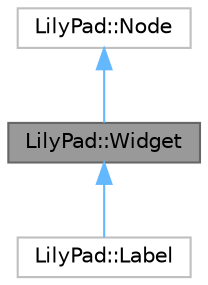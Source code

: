 digraph "LilyPad::Widget"
{
 // LATEX_PDF_SIZE
  bgcolor="transparent";
  edge [fontname=Helvetica,fontsize=10,labelfontname=Helvetica,labelfontsize=10];
  node [fontname=Helvetica,fontsize=10,shape=box,height=0.2,width=0.4];
  Node1 [id="Node000001",label="LilyPad::Widget",height=0.2,width=0.4,color="gray40", fillcolor="grey60", style="filled", fontcolor="black",tooltip=" "];
  Node2 -> Node1 [id="edge3_Node000001_Node000002",dir="back",color="steelblue1",style="solid",tooltip=" "];
  Node2 [id="Node000002",label="LilyPad::Node",height=0.2,width=0.4,color="grey75", fillcolor="white", style="filled",URL="$classLilyPad_1_1Node.html",tooltip=" "];
  Node1 -> Node3 [id="edge4_Node000001_Node000003",dir="back",color="steelblue1",style="solid",tooltip=" "];
  Node3 [id="Node000003",label="LilyPad::Label",height=0.2,width=0.4,color="grey75", fillcolor="white", style="filled",URL="$classLilyPad_1_1Label.html",tooltip=" "];
}
